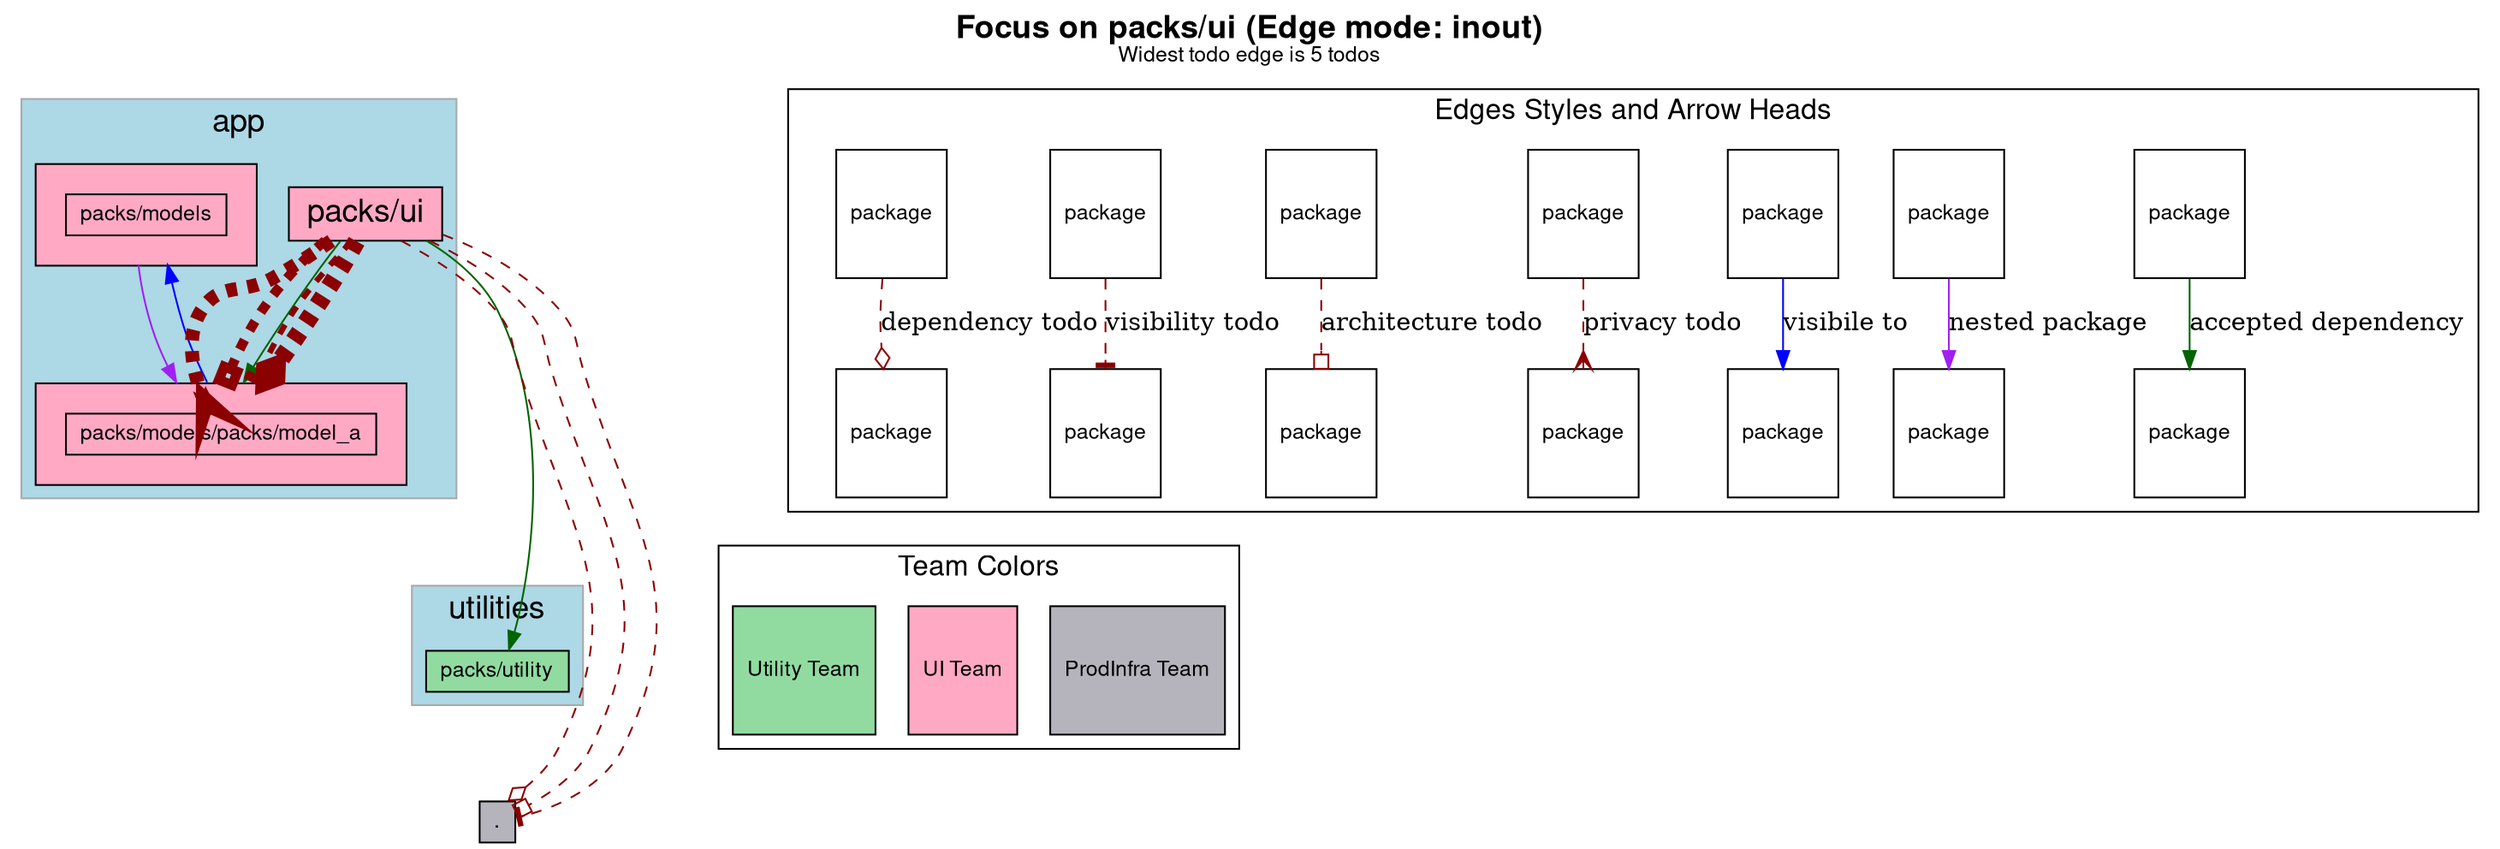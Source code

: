 digraph package_diagram {
  rankdir=TD
  graph [
    labelloc="t"
    fontname="Helvetica,Arial,sans-serif"
    dpi=100
    layout=dot
    label=<<b>Focus on packs/ui (Edge mode: inout)</b><br/><font point-size='12'>Widest todo edge is 5 todos</font>>
    fontsize=18
  ]
  node [
    fontname="Helvetica,Arial,sans-serif"
    fontsize=26.0
    fontcolor=black
    fillcolor=white
    color=black
    height=1.0
    style=filled
    shape=plain
  ]
    subgraph app {
      shape=box
      color=darkgrey
      fillcolor=lightblue
      style=filled
        label="app"
        cluster=true
        rank = 0        "packs/models" [
            fontsize=12.0
              URL="https://github.com/rubyatscale/visualize_packwerk/tree/main/spec/sample_app/packs/models"

              style=filled
              fillcolor="#FFA9C5"
            label= <
                <table border='0' cellborder='1' cellspacing='0' cellpadding='16'><tr><td>
                  <table border='0' cellborder='1' cellspacing='0' cellpadding='4'>
                    <tr> <td port='private'> packs/models </td> </tr>
                  </table>
                </td></tr></table>
              >
          ]
        
        "packs/models/packs/model_a" [
            fontsize=12.0
              URL="https://github.com/rubyatscale/visualize_packwerk/tree/main/spec/sample_app/packs/models/packs/model_a"

              style=filled
              fillcolor="#FFA9C5"
            label= <
                <table border='0' cellborder='1' cellspacing='0' cellpadding='16'><tr><td>
                  <table border='0' cellborder='1' cellspacing='0' cellpadding='4'>
                    <tr> <td port='private'> packs/models/packs/model_a </td> </tr>
                  </table>
                </td></tr></table>
              >
          ]
        
        "packs/ui" [
            fontsize=18.0
              URL="https://github.com/rubyatscale/visualize_packwerk/tree/main/spec/sample_app/packs/ui"

              style=filled
              fillcolor="#FFA9C5"
            label= <
                <table border='0' cellborder='1' cellspacing='0' cellpadding='4'>
                  <tr> <td align='left'> packs/ui </td> </tr>
                </table>
              >
          ]
        
    }
    subgraph utilities {
      shape=box
      color=darkgrey
      fillcolor=lightblue
      style=filled
        label="utilities"
        cluster=true
        rank = 1        "packs/utility" [
            fontsize=12.0
              URL="https://github.com/rubyatscale/visualize_packwerk/tree/main/spec/sample_app/packs/utility"

              style=filled
              fillcolor="#91DBA0"
            label= <
                <table border='0' cellborder='1' cellspacing='0' cellpadding='4'>
                  <tr> <td align='left'> packs/utility </td> </tr>
                </table>
              >
          ]
        
    }
              "packs/models" -> "packs/utility" [ style=invis ]
              "packs/models/packs/model_a" -> "packs/utility" [ style=invis ]
              "packs/ui" -> "packs/utility" [ style=invis ]
    subgraph NotInLayer {
      shape=box
      color=darkgrey
      fillcolor=lightblue
      style=filled
        cluster=false
        "." [
            fontsize=12.0
              URL="https://github.com/rubyatscale/visualize_packwerk/tree/main/spec/sample_app/"

              style=filled
              fillcolor="#B5B4BD"
            label= <
                <table border='0' cellborder='1' cellspacing='0' cellpadding='4'>
                  <tr> <td align='left'> . </td> </tr>
                </table>
              >
          ]
        
    }
              "packs/utility" -> "." [ style=invis ]
          "packs/ui" -> "packs/models/packs/model_a" [ color=darkgreen ]
          "packs/ui" -> "packs/utility" [ color=darkgreen ]
            "packs/ui" -> "." [
                constraint=false
              # headlabel="dependency"
color=darkred style=dashed arrowhead=odiamond
              penwidth=1.0            ]
            "packs/ui" -> "." [
                constraint=false
              # headlabel="architecture"
color=darkred style=dashed arrowhead=obox
              penwidth=1.0            ]
            "packs/ui" -> "." [
                constraint=false
              # headlabel="visibility"
color=darkred style=dashed arrowhead=tee
              penwidth=1.0            ]
            "packs/ui" -> "packs/models/packs/model_a" [
                constraint=false
              # headlabel="dependency"
color=darkred style=dashed arrowhead=odiamond
              penwidth=10.0            ]
            "packs/ui" -> "packs/models/packs/model_a":private [
                constraint=false
              # headlabel="privacy"
color=darkred style=dashed arrowhead=crow
              penwidth=7.75            ]
            "packs/ui" -> "packs/models/packs/model_a" [
                constraint=false
              # headlabel="architecture"
color=darkred style=dashed arrowhead=obox
              penwidth=5.5            ]
            "packs/ui" -> "packs/models/packs/model_a" [
                constraint=false
              # headlabel="visibility"
color=darkred style=dashed arrowhead=tee
              penwidth=3.25            ]
          "packs/models" -> "packs/models/packs/model_a" [ color=purple ]
        "packs/models/packs/model_a" -> "packs/models" [ color=blue constraint=false ]
    subgraph cluster_legend {
      fontsize=16
      label="Edges Styles and Arrow Heads"
      A [ fontsize=12 shape=box label="package"]
      B [ fontsize=12 shape=box label="package"]
      A -> B [label="accepted dependency" color=darkgreen]
      K [ fontsize=12 shape=box label="package"]
      L [ fontsize=12 shape=box label="package"]
      K -> L [label="nested package" color=purple]
      M [ fontsize=12 shape=box label="package"]
      N [ fontsize=12 shape=box label="package"]
      M -> N [label="visibile to" color=blue]
      C [ fontsize=12 shape=box label="package"]
      D [ fontsize=12 shape=box label="package"]
      C -> D [label="privacy todo" color=darkred style=dashed arrowhead=crow]
      E [ fontsize=12 shape=box label="package"]
      F [ fontsize=12 shape=box label="package"]
      E -> F [label="architecture todo" color=darkred style=dashed arrowhead=obox]
      G [ fontsize=12 shape=box label="package"]
      H [ fontsize=12 shape=box label="package"]
      G -> H [label="visibility todo" color=darkred style=dashed arrowhead=tee]
      I [ fontsize=12 shape=box label="package"]
      J [ fontsize=12 shape=box label="package"]
      I -> J [label="dependency todo" color=darkred style=dashed arrowhead=odiamond]
      LEGEND_NODE_1 [ label="" peripheries=0 height=0 width=0 style=invis ]
      LEGEND_NODE_2 [ label="" peripheries=0 height=0 width=0 style=invis ]
      LEGEND_NODE_1 -> LEGEND_NODE_2 [ style=invis ]
    }
  subgraph cluster_teams_legend {
    fontsize=16
    label="Team Colors"

      "ProdInfra TeamProdInfra Team" [
        label="ProdInfra Team"
        style=filled
        fillcolor="#B5B4BD"
        fontsize=12
        shape=box
      ]

      "UI TeamUI Team" [
        label="UI Team"
        style=filled
        fillcolor="#FFA9C5"
        fontsize=12
        shape=box
      ]

      "Utility TeamUtility Team" [
        label="Utility Team"
        style=filled
        fillcolor="#91DBA0"
        fontsize=12
        shape=box
      ]

  }
    LEGEND_NODE_2 -> "Utility TeamUtility Team" [style=invis]
}
